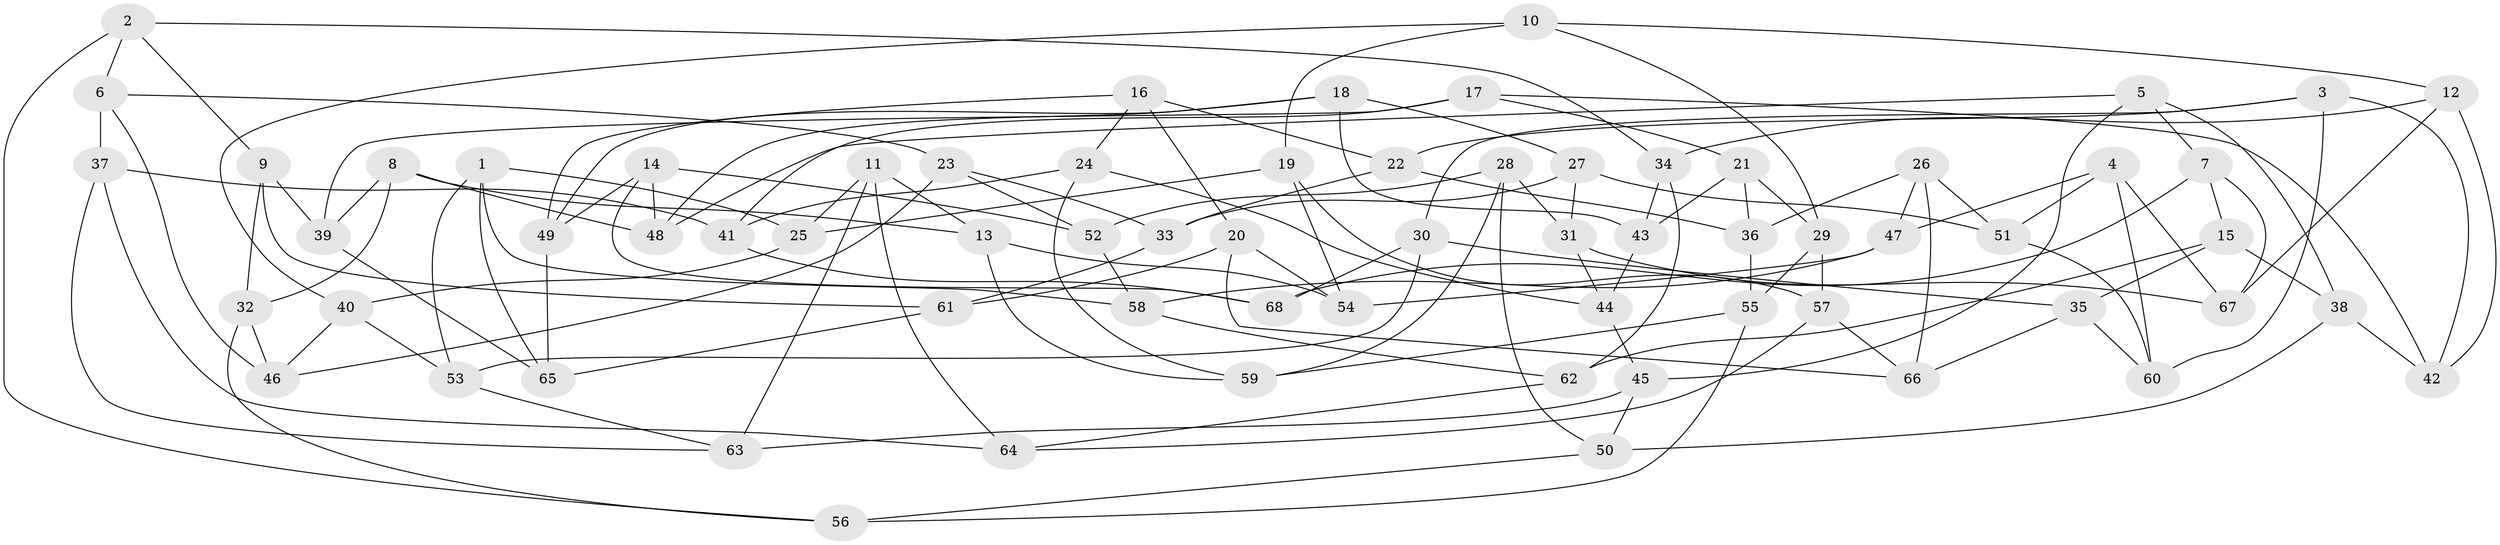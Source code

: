// coarse degree distribution, {2: 0.025, 4: 0.65, 3: 0.025, 7: 0.1, 6: 0.075, 5: 0.1, 9: 0.025}
// Generated by graph-tools (version 1.1) at 2025/03/03/04/25 22:03:21]
// undirected, 68 vertices, 136 edges
graph export_dot {
graph [start="1"]
  node [color=gray90,style=filled];
  1;
  2;
  3;
  4;
  5;
  6;
  7;
  8;
  9;
  10;
  11;
  12;
  13;
  14;
  15;
  16;
  17;
  18;
  19;
  20;
  21;
  22;
  23;
  24;
  25;
  26;
  27;
  28;
  29;
  30;
  31;
  32;
  33;
  34;
  35;
  36;
  37;
  38;
  39;
  40;
  41;
  42;
  43;
  44;
  45;
  46;
  47;
  48;
  49;
  50;
  51;
  52;
  53;
  54;
  55;
  56;
  57;
  58;
  59;
  60;
  61;
  62;
  63;
  64;
  65;
  66;
  67;
  68;
  1 -- 53;
  1 -- 58;
  1 -- 65;
  1 -- 25;
  2 -- 9;
  2 -- 6;
  2 -- 34;
  2 -- 56;
  3 -- 30;
  3 -- 42;
  3 -- 60;
  3 -- 22;
  4 -- 67;
  4 -- 51;
  4 -- 47;
  4 -- 60;
  5 -- 7;
  5 -- 48;
  5 -- 45;
  5 -- 38;
  6 -- 23;
  6 -- 37;
  6 -- 46;
  7 -- 67;
  7 -- 68;
  7 -- 15;
  8 -- 13;
  8 -- 32;
  8 -- 48;
  8 -- 39;
  9 -- 32;
  9 -- 39;
  9 -- 61;
  10 -- 19;
  10 -- 12;
  10 -- 40;
  10 -- 29;
  11 -- 64;
  11 -- 25;
  11 -- 63;
  11 -- 13;
  12 -- 34;
  12 -- 67;
  12 -- 42;
  13 -- 59;
  13 -- 54;
  14 -- 52;
  14 -- 49;
  14 -- 68;
  14 -- 48;
  15 -- 35;
  15 -- 38;
  15 -- 62;
  16 -- 49;
  16 -- 22;
  16 -- 20;
  16 -- 24;
  17 -- 42;
  17 -- 41;
  17 -- 21;
  17 -- 39;
  18 -- 49;
  18 -- 27;
  18 -- 43;
  18 -- 48;
  19 -- 54;
  19 -- 25;
  19 -- 57;
  20 -- 61;
  20 -- 54;
  20 -- 66;
  21 -- 36;
  21 -- 43;
  21 -- 29;
  22 -- 36;
  22 -- 33;
  23 -- 33;
  23 -- 52;
  23 -- 46;
  24 -- 59;
  24 -- 41;
  24 -- 44;
  25 -- 40;
  26 -- 66;
  26 -- 47;
  26 -- 51;
  26 -- 36;
  27 -- 33;
  27 -- 31;
  27 -- 51;
  28 -- 50;
  28 -- 31;
  28 -- 59;
  28 -- 52;
  29 -- 55;
  29 -- 57;
  30 -- 53;
  30 -- 68;
  30 -- 35;
  31 -- 67;
  31 -- 44;
  32 -- 56;
  32 -- 46;
  33 -- 61;
  34 -- 43;
  34 -- 62;
  35 -- 66;
  35 -- 60;
  36 -- 55;
  37 -- 41;
  37 -- 63;
  37 -- 64;
  38 -- 42;
  38 -- 50;
  39 -- 65;
  40 -- 53;
  40 -- 46;
  41 -- 68;
  43 -- 44;
  44 -- 45;
  45 -- 63;
  45 -- 50;
  47 -- 54;
  47 -- 58;
  49 -- 65;
  50 -- 56;
  51 -- 60;
  52 -- 58;
  53 -- 63;
  55 -- 59;
  55 -- 56;
  57 -- 64;
  57 -- 66;
  58 -- 62;
  61 -- 65;
  62 -- 64;
}
